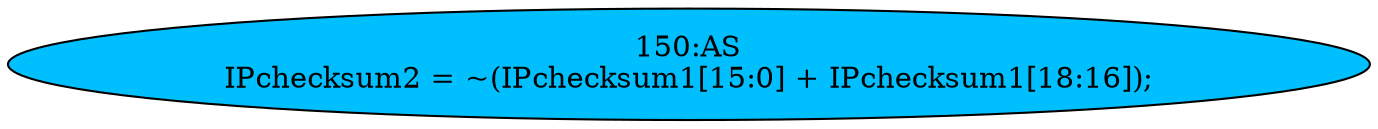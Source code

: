 strict digraph "" {
	node [label="\N"];
	"150:AS"	 [ast="<pyverilog.vparser.ast.Assign object at 0x7f9ff6c89c90>",
		def_var="['IPchecksum2']",
		fillcolor=deepskyblue,
		label="150:AS
IPchecksum2 = ~(IPchecksum1[15:0] + IPchecksum1[18:16]);",
		statements="[]",
		style=filled,
		typ=Assign,
		use_var="['IPchecksum1', 'IPchecksum1']"];
}
